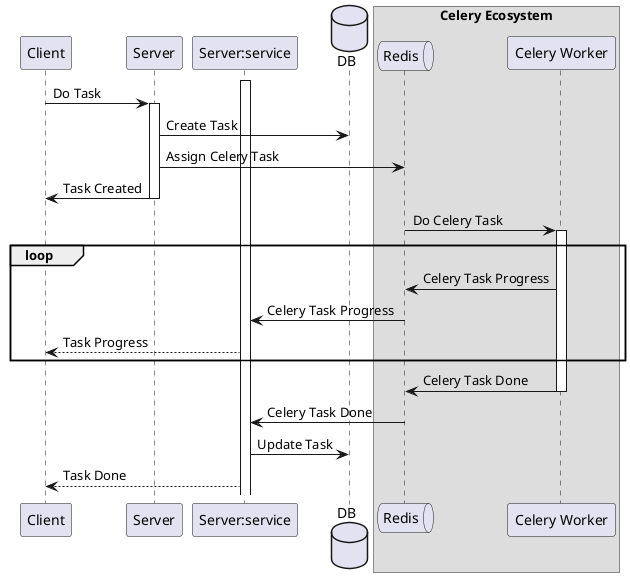 @startuml Complete Services

participant Client
participant "Server" as Server
participant "Server:service" as ServerS
database DB
box "Celery Ecosystem"
queue Redis
participant "Celery Worker" as Worker
end box

activate ServerS

Client -> Server: Do Task
activate Server

Server -> DB: Create Task
Server -> Redis: Assign Celery Task

Server -> Client: Task Created
deactivate Server

Worker <- Redis: Do Celery Task
activate Worker

loop
    Worker -> Redis: Celery Task Progress
    ServerS <- Redis: Celery Task Progress
    ServerS --> Client: Task Progress
end loop
Worker -> Redis: Celery Task Done
deactivate Worker

ServerS <- Redis: Celery Task Done
ServerS -> DB: Update Task
ServerS --> Client: Task Done


@enduml